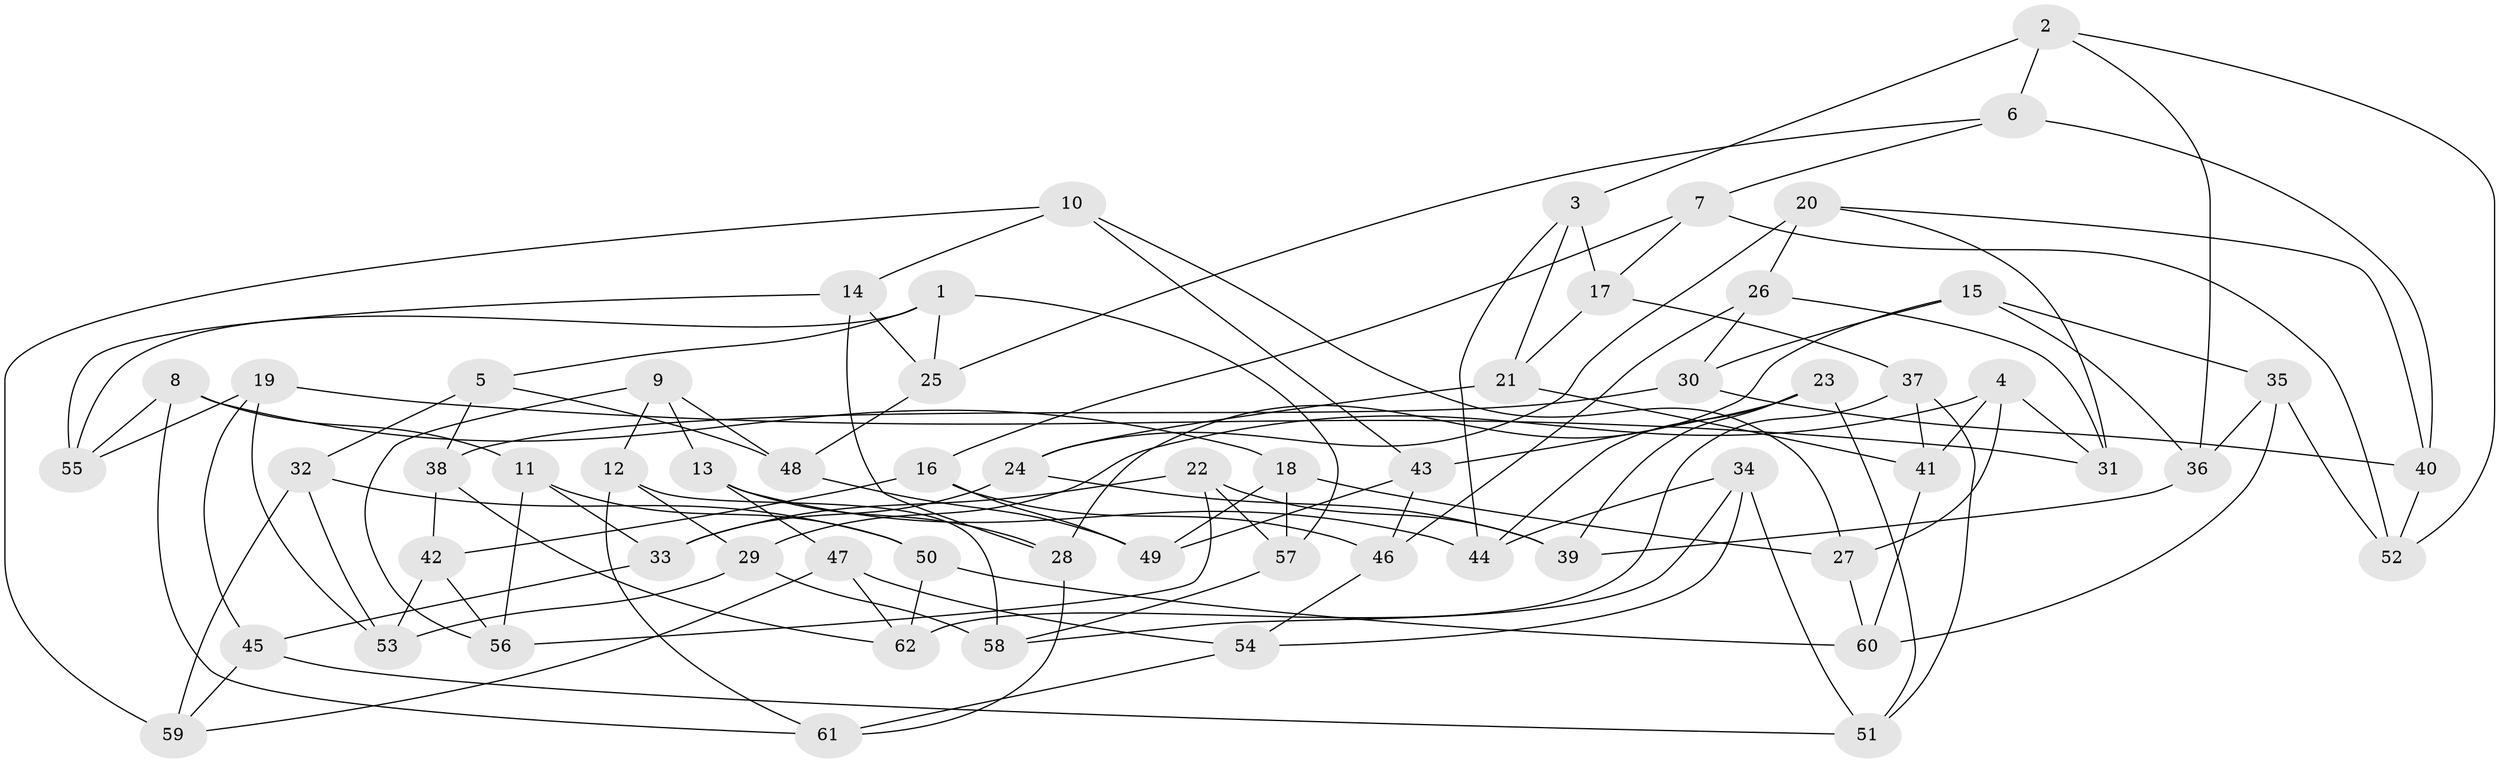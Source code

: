// coarse degree distribution, {5: 0.2631578947368421, 8: 0.21052631578947367, 9: 0.10526315789473684, 7: 0.10526315789473684, 4: 0.10526315789473684, 10: 0.05263157894736842, 6: 0.05263157894736842, 3: 0.05263157894736842, 2: 0.05263157894736842}
// Generated by graph-tools (version 1.1) at 2025/53/03/04/25 22:53:39]
// undirected, 62 vertices, 124 edges
graph export_dot {
  node [color=gray90,style=filled];
  1;
  2;
  3;
  4;
  5;
  6;
  7;
  8;
  9;
  10;
  11;
  12;
  13;
  14;
  15;
  16;
  17;
  18;
  19;
  20;
  21;
  22;
  23;
  24;
  25;
  26;
  27;
  28;
  29;
  30;
  31;
  32;
  33;
  34;
  35;
  36;
  37;
  38;
  39;
  40;
  41;
  42;
  43;
  44;
  45;
  46;
  47;
  48;
  49;
  50;
  51;
  52;
  53;
  54;
  55;
  56;
  57;
  58;
  59;
  60;
  61;
  62;
  1 -- 57;
  1 -- 5;
  1 -- 25;
  1 -- 55;
  2 -- 52;
  2 -- 3;
  2 -- 6;
  2 -- 36;
  3 -- 17;
  3 -- 44;
  3 -- 21;
  4 -- 27;
  4 -- 41;
  4 -- 31;
  4 -- 29;
  5 -- 48;
  5 -- 32;
  5 -- 38;
  6 -- 25;
  6 -- 7;
  6 -- 40;
  7 -- 17;
  7 -- 52;
  7 -- 16;
  8 -- 11;
  8 -- 18;
  8 -- 55;
  8 -- 61;
  9 -- 48;
  9 -- 12;
  9 -- 13;
  9 -- 56;
  10 -- 14;
  10 -- 27;
  10 -- 59;
  10 -- 43;
  11 -- 56;
  11 -- 33;
  11 -- 50;
  12 -- 58;
  12 -- 61;
  12 -- 29;
  13 -- 47;
  13 -- 44;
  13 -- 28;
  14 -- 55;
  14 -- 25;
  14 -- 28;
  15 -- 28;
  15 -- 36;
  15 -- 30;
  15 -- 35;
  16 -- 42;
  16 -- 46;
  16 -- 49;
  17 -- 21;
  17 -- 37;
  18 -- 49;
  18 -- 27;
  18 -- 57;
  19 -- 31;
  19 -- 55;
  19 -- 53;
  19 -- 45;
  20 -- 26;
  20 -- 40;
  20 -- 31;
  20 -- 24;
  21 -- 24;
  21 -- 41;
  22 -- 56;
  22 -- 57;
  22 -- 33;
  22 -- 39;
  23 -- 43;
  23 -- 39;
  23 -- 44;
  23 -- 51;
  24 -- 33;
  24 -- 39;
  25 -- 48;
  26 -- 30;
  26 -- 31;
  26 -- 46;
  27 -- 60;
  28 -- 61;
  29 -- 58;
  29 -- 53;
  30 -- 40;
  30 -- 38;
  32 -- 50;
  32 -- 53;
  32 -- 59;
  33 -- 45;
  34 -- 51;
  34 -- 54;
  34 -- 44;
  34 -- 58;
  35 -- 52;
  35 -- 36;
  35 -- 60;
  36 -- 39;
  37 -- 62;
  37 -- 51;
  37 -- 41;
  38 -- 62;
  38 -- 42;
  40 -- 52;
  41 -- 60;
  42 -- 53;
  42 -- 56;
  43 -- 49;
  43 -- 46;
  45 -- 59;
  45 -- 51;
  46 -- 54;
  47 -- 62;
  47 -- 59;
  47 -- 54;
  48 -- 49;
  50 -- 60;
  50 -- 62;
  54 -- 61;
  57 -- 58;
}
